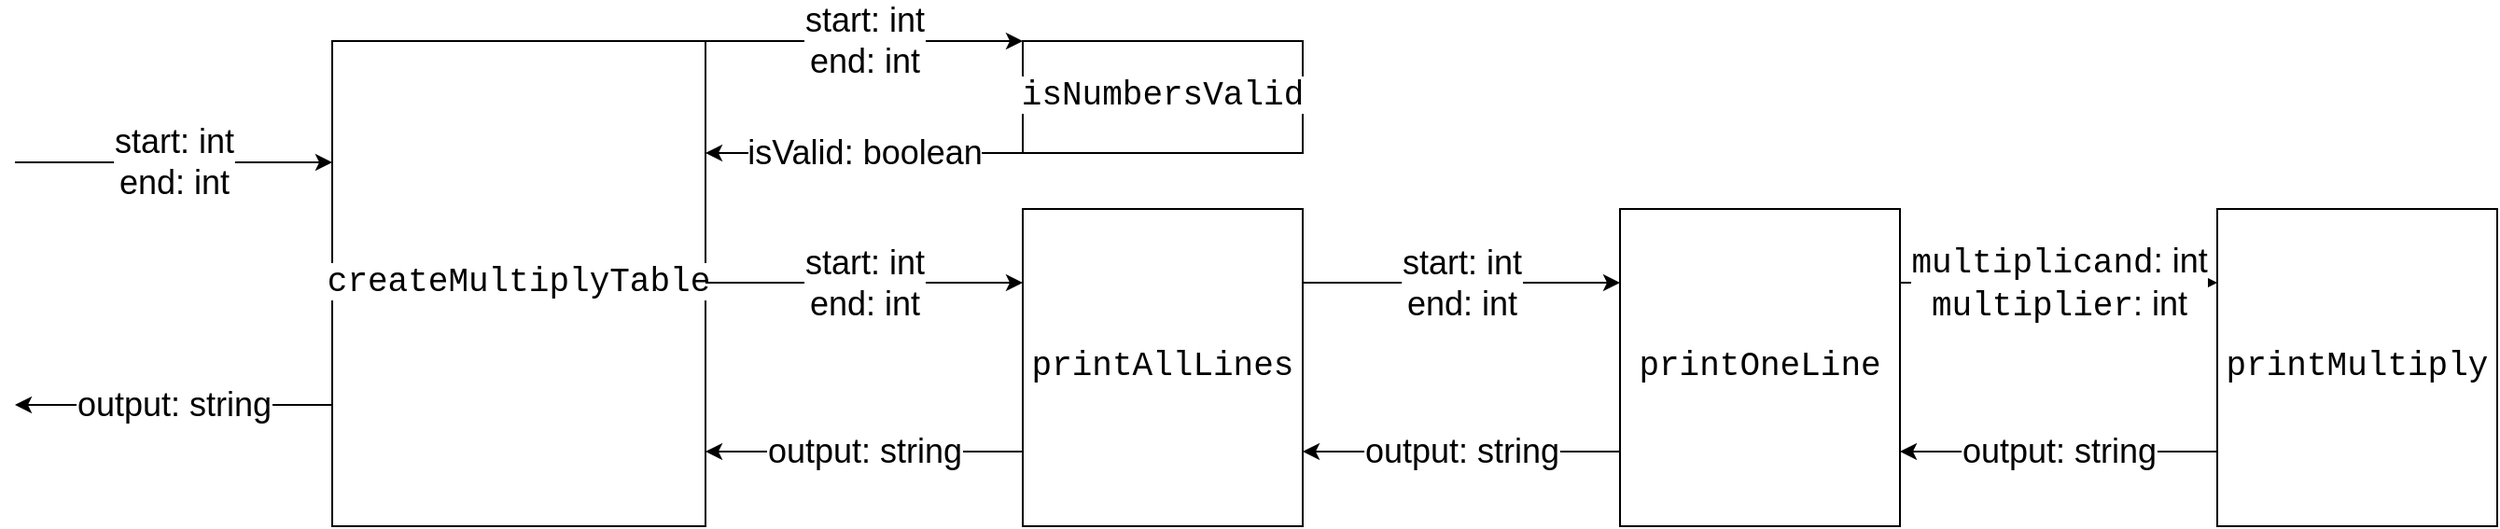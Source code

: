 <mxfile version="13.4.9" type="device"><diagram id="kd8Mb05DU0O09P9BymYu" name="Page-1"><mxGraphModel dx="1422" dy="762" grid="1" gridSize="10" guides="1" tooltips="1" connect="1" arrows="1" fold="1" page="1" pageScale="1" pageWidth="827" pageHeight="1169" math="0" shadow="0"><root><mxCell id="0"/><mxCell id="1" parent="0"/><mxCell id="o071XalX1ZxiYEk_C6QA-1" value="&lt;p style=&quot;font-family: &amp;#34;consolas&amp;#34; , &amp;#34;courier new&amp;#34; , monospace ; line-height: 19px&quot;&gt;&lt;font style=&quot;font-size: 18px ; background-color: rgb(255 , 255 , 255)&quot; color=&quot;#000000&quot;&gt;createMultiplyTable&lt;/font&gt;&lt;/p&gt;" style="rounded=0;whiteSpace=wrap;html=1;" vertex="1" parent="1"><mxGeometry x="190" y="140" width="200" height="260" as="geometry"/></mxCell><mxCell id="o071XalX1ZxiYEk_C6QA-6" value="&lt;font style=&quot;font-size: 18px&quot;&gt;start: int&lt;br&gt;end: int&lt;/font&gt;" style="endArrow=classic;html=1;entryX=0;entryY=0.25;entryDx=0;entryDy=0;" edge="1" parent="1" target="o071XalX1ZxiYEk_C6QA-1"><mxGeometry width="50" height="50" relative="1" as="geometry"><mxPoint x="20" y="205" as="sourcePoint"/><mxPoint x="110" y="230" as="targetPoint"/></mxGeometry></mxCell><mxCell id="o071XalX1ZxiYEk_C6QA-7" value="&lt;span style=&quot;font-size: 18px&quot;&gt;output: string&lt;/span&gt;" style="endArrow=classic;html=1;exitX=0;exitY=0.75;exitDx=0;exitDy=0;" edge="1" parent="1" source="o071XalX1ZxiYEk_C6QA-1"><mxGeometry width="50" height="50" relative="1" as="geometry"><mxPoint x="30" y="215" as="sourcePoint"/><mxPoint x="20" y="335" as="targetPoint"/></mxGeometry></mxCell><mxCell id="o071XalX1ZxiYEk_C6QA-8" value="&lt;div style=&quot;font-family: &amp;#34;consolas&amp;#34; , &amp;#34;courier new&amp;#34; , monospace ; line-height: 19px&quot;&gt;&lt;font style=&quot;background-color: rgb(255 , 255 , 255) ; font-size: 18px&quot;&gt;isNumbersValid&lt;/font&gt;&lt;/div&gt;" style="rounded=0;whiteSpace=wrap;html=1;sketch=0;" vertex="1" parent="1"><mxGeometry x="560" y="140" width="150" height="60" as="geometry"/></mxCell><mxCell id="o071XalX1ZxiYEk_C6QA-9" value="&lt;font style=&quot;font-size: 18px&quot;&gt;start: int&lt;br&gt;end: int&lt;/font&gt;" style="endArrow=classic;html=1;entryX=0;entryY=0;entryDx=0;entryDy=0;exitX=1;exitY=0;exitDx=0;exitDy=0;" edge="1" parent="1" source="o071XalX1ZxiYEk_C6QA-1" target="o071XalX1ZxiYEk_C6QA-8"><mxGeometry width="50" height="50" relative="1" as="geometry"><mxPoint x="420" y="269.5" as="sourcePoint"/><mxPoint x="590" y="269.5" as="targetPoint"/></mxGeometry></mxCell><mxCell id="o071XalX1ZxiYEk_C6QA-10" value="&lt;span style=&quot;font-size: 18px&quot;&gt;isValid: boolean&lt;/span&gt;" style="endArrow=classic;html=1;exitX=0;exitY=1;exitDx=0;exitDy=0;" edge="1" parent="1" source="o071XalX1ZxiYEk_C6QA-8"><mxGeometry width="50" height="50" relative="1" as="geometry"><mxPoint x="600" y="269.5" as="sourcePoint"/><mxPoint x="390" y="200" as="targetPoint"/></mxGeometry></mxCell><mxCell id="o071XalX1ZxiYEk_C6QA-12" value="&lt;div style=&quot;font-family: &amp;#34;consolas&amp;#34; , &amp;#34;courier new&amp;#34; , monospace ; line-height: 19px&quot;&gt;&lt;font style=&quot;background-color: rgb(255 , 255 , 255) ; font-size: 18px&quot;&gt;printAllLines&lt;/font&gt;&lt;/div&gt;" style="rounded=0;whiteSpace=wrap;html=1;sketch=0;" vertex="1" parent="1"><mxGeometry x="560" y="230" width="150" height="170" as="geometry"/></mxCell><mxCell id="o071XalX1ZxiYEk_C6QA-13" value="&lt;font style=&quot;font-size: 18px&quot;&gt;start: int&lt;br&gt;end: int&lt;/font&gt;" style="endArrow=classic;html=1;entryX=0;entryY=0.25;entryDx=0;entryDy=0;" edge="1" parent="1"><mxGeometry width="50" height="50" relative="1" as="geometry"><mxPoint x="390" y="269.5" as="sourcePoint"/><mxPoint x="560" y="269.5" as="targetPoint"/></mxGeometry></mxCell><mxCell id="o071XalX1ZxiYEk_C6QA-14" value="&lt;span style=&quot;font-size: 18px&quot;&gt;output: string&lt;/span&gt;" style="endArrow=classic;html=1;exitX=0;exitY=0.75;exitDx=0;exitDy=0;" edge="1" parent="1"><mxGeometry width="50" height="50" relative="1" as="geometry"><mxPoint x="560" y="360" as="sourcePoint"/><mxPoint x="390" y="360" as="targetPoint"/></mxGeometry></mxCell><mxCell id="o071XalX1ZxiYEk_C6QA-15" value="&lt;div style=&quot;font-family: &amp;#34;consolas&amp;#34; , &amp;#34;courier new&amp;#34; , monospace ; line-height: 19px&quot;&gt;&lt;font style=&quot;background-color: rgb(255 , 255 , 255) ; font-size: 18px&quot;&gt;printOneLine&lt;/font&gt;&lt;/div&gt;" style="rounded=0;whiteSpace=wrap;html=1;sketch=0;" vertex="1" parent="1"><mxGeometry x="880" y="230" width="150" height="170" as="geometry"/></mxCell><mxCell id="o071XalX1ZxiYEk_C6QA-16" value="&lt;font style=&quot;font-size: 18px&quot;&gt;start: int&lt;br&gt;end: int&lt;/font&gt;" style="endArrow=classic;html=1;entryX=0;entryY=0.25;entryDx=0;entryDy=0;" edge="1" parent="1"><mxGeometry width="50" height="50" relative="1" as="geometry"><mxPoint x="710" y="269.5" as="sourcePoint"/><mxPoint x="880" y="269.5" as="targetPoint"/></mxGeometry></mxCell><mxCell id="o071XalX1ZxiYEk_C6QA-17" value="&lt;span style=&quot;font-size: 18px&quot;&gt;output: string&lt;/span&gt;" style="endArrow=classic;html=1;exitX=0;exitY=0.75;exitDx=0;exitDy=0;" edge="1" parent="1"><mxGeometry width="50" height="50" relative="1" as="geometry"><mxPoint x="880" y="360" as="sourcePoint"/><mxPoint x="710" y="360" as="targetPoint"/></mxGeometry></mxCell><mxCell id="o071XalX1ZxiYEk_C6QA-18" value="&lt;div style=&quot;font-family: &amp;#34;consolas&amp;#34; , &amp;#34;courier new&amp;#34; , monospace ; line-height: 19px&quot;&gt;&lt;font style=&quot;background-color: rgb(255 , 255 , 255) ; font-size: 18px&quot;&gt;printMultiply&lt;/font&gt;&lt;/div&gt;" style="rounded=0;whiteSpace=wrap;html=1;sketch=0;" vertex="1" parent="1"><mxGeometry x="1200" y="230" width="150" height="170" as="geometry"/></mxCell><mxCell id="o071XalX1ZxiYEk_C6QA-19" value="&lt;font style=&quot;font-size: 18px&quot;&gt;&lt;span style=&quot;font-family: &amp;#34;consolas&amp;#34; , &amp;#34;courier new&amp;#34; , monospace&quot;&gt;multiplicand&lt;/span&gt;: int&lt;br&gt;&lt;span style=&quot;font-family: &amp;#34;consolas&amp;#34; , &amp;#34;courier new&amp;#34; , monospace&quot;&gt;multiplier&lt;/span&gt;: int&lt;/font&gt;" style="endArrow=classic;html=1;entryX=0;entryY=0.25;entryDx=0;entryDy=0;" edge="1" parent="1"><mxGeometry width="50" height="50" relative="1" as="geometry"><mxPoint x="1030" y="269.5" as="sourcePoint"/><mxPoint x="1200" y="269.5" as="targetPoint"/></mxGeometry></mxCell><mxCell id="o071XalX1ZxiYEk_C6QA-20" value="&lt;span style=&quot;font-size: 18px&quot;&gt;output: string&lt;/span&gt;" style="endArrow=classic;html=1;exitX=0;exitY=0.75;exitDx=0;exitDy=0;" edge="1" parent="1"><mxGeometry width="50" height="50" relative="1" as="geometry"><mxPoint x="1200" y="360" as="sourcePoint"/><mxPoint x="1030" y="360" as="targetPoint"/></mxGeometry></mxCell></root></mxGraphModel></diagram></mxfile>